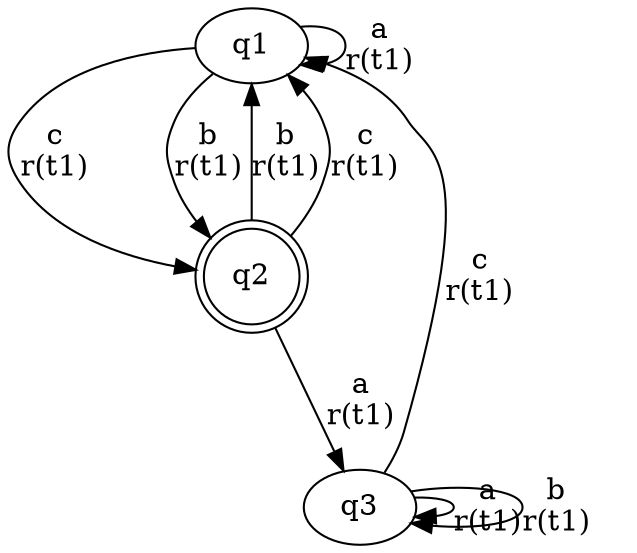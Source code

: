 digraph "tests_1/test28/solution300/solution" {
	q1[label=q1]
	q2[label=q2 shape=doublecircle]
	q3[label=q3]
	q1 -> q2[label="c\nr(t1)\n"]
	q2 -> q1[label="b\nr(t1)\n"]
	q2 -> q1[label="c\nr(t1)\n"]
	q2 -> q3[label="a\nr(t1)\n"]
	q3 -> q1[label="c\nr(t1)\n"]
	q3 -> q3[label="a\nr(t1)\n"]
	q3 -> q3[label="b\nr(t1)\n"]
	q1 -> q1[label="a\nr(t1)\n"]
	q1 -> q2[label="b\nr(t1)\n"]
}
